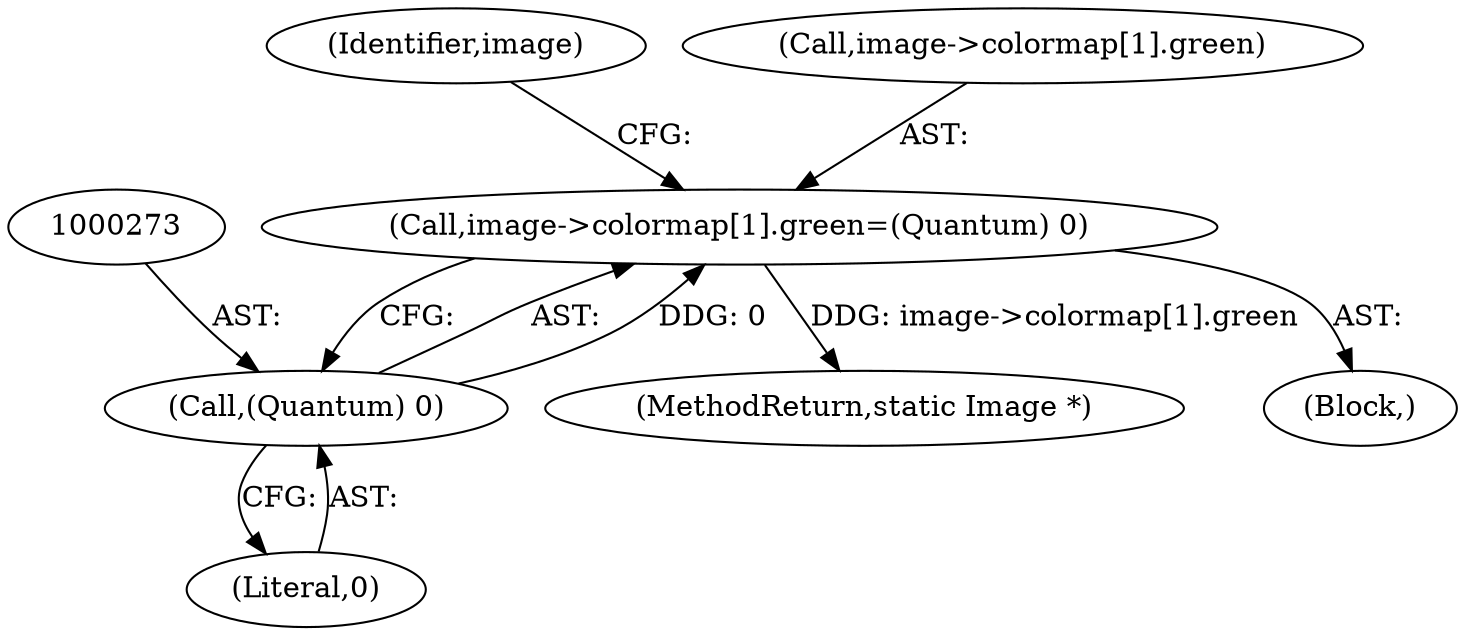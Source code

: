 digraph "0_ImageMagick_f6e9d0d9955e85bdd7540b251cd50d598dacc5e6_51@array" {
"1000264" [label="(Call,image->colormap[1].green=(Quantum) 0)"];
"1000272" [label="(Call,(Quantum) 0)"];
"1000274" [label="(Literal,0)"];
"1000511" [label="(MethodReturn,static Image *)"];
"1000264" [label="(Call,image->colormap[1].green=(Quantum) 0)"];
"1000272" [label="(Call,(Quantum) 0)"];
"1000279" [label="(Identifier,image)"];
"1000109" [label="(Block,)"];
"1000265" [label="(Call,image->colormap[1].green)"];
"1000264" -> "1000109"  [label="AST: "];
"1000264" -> "1000272"  [label="CFG: "];
"1000265" -> "1000264"  [label="AST: "];
"1000272" -> "1000264"  [label="AST: "];
"1000279" -> "1000264"  [label="CFG: "];
"1000264" -> "1000511"  [label="DDG: image->colormap[1].green"];
"1000272" -> "1000264"  [label="DDG: 0"];
"1000272" -> "1000274"  [label="CFG: "];
"1000273" -> "1000272"  [label="AST: "];
"1000274" -> "1000272"  [label="AST: "];
}
